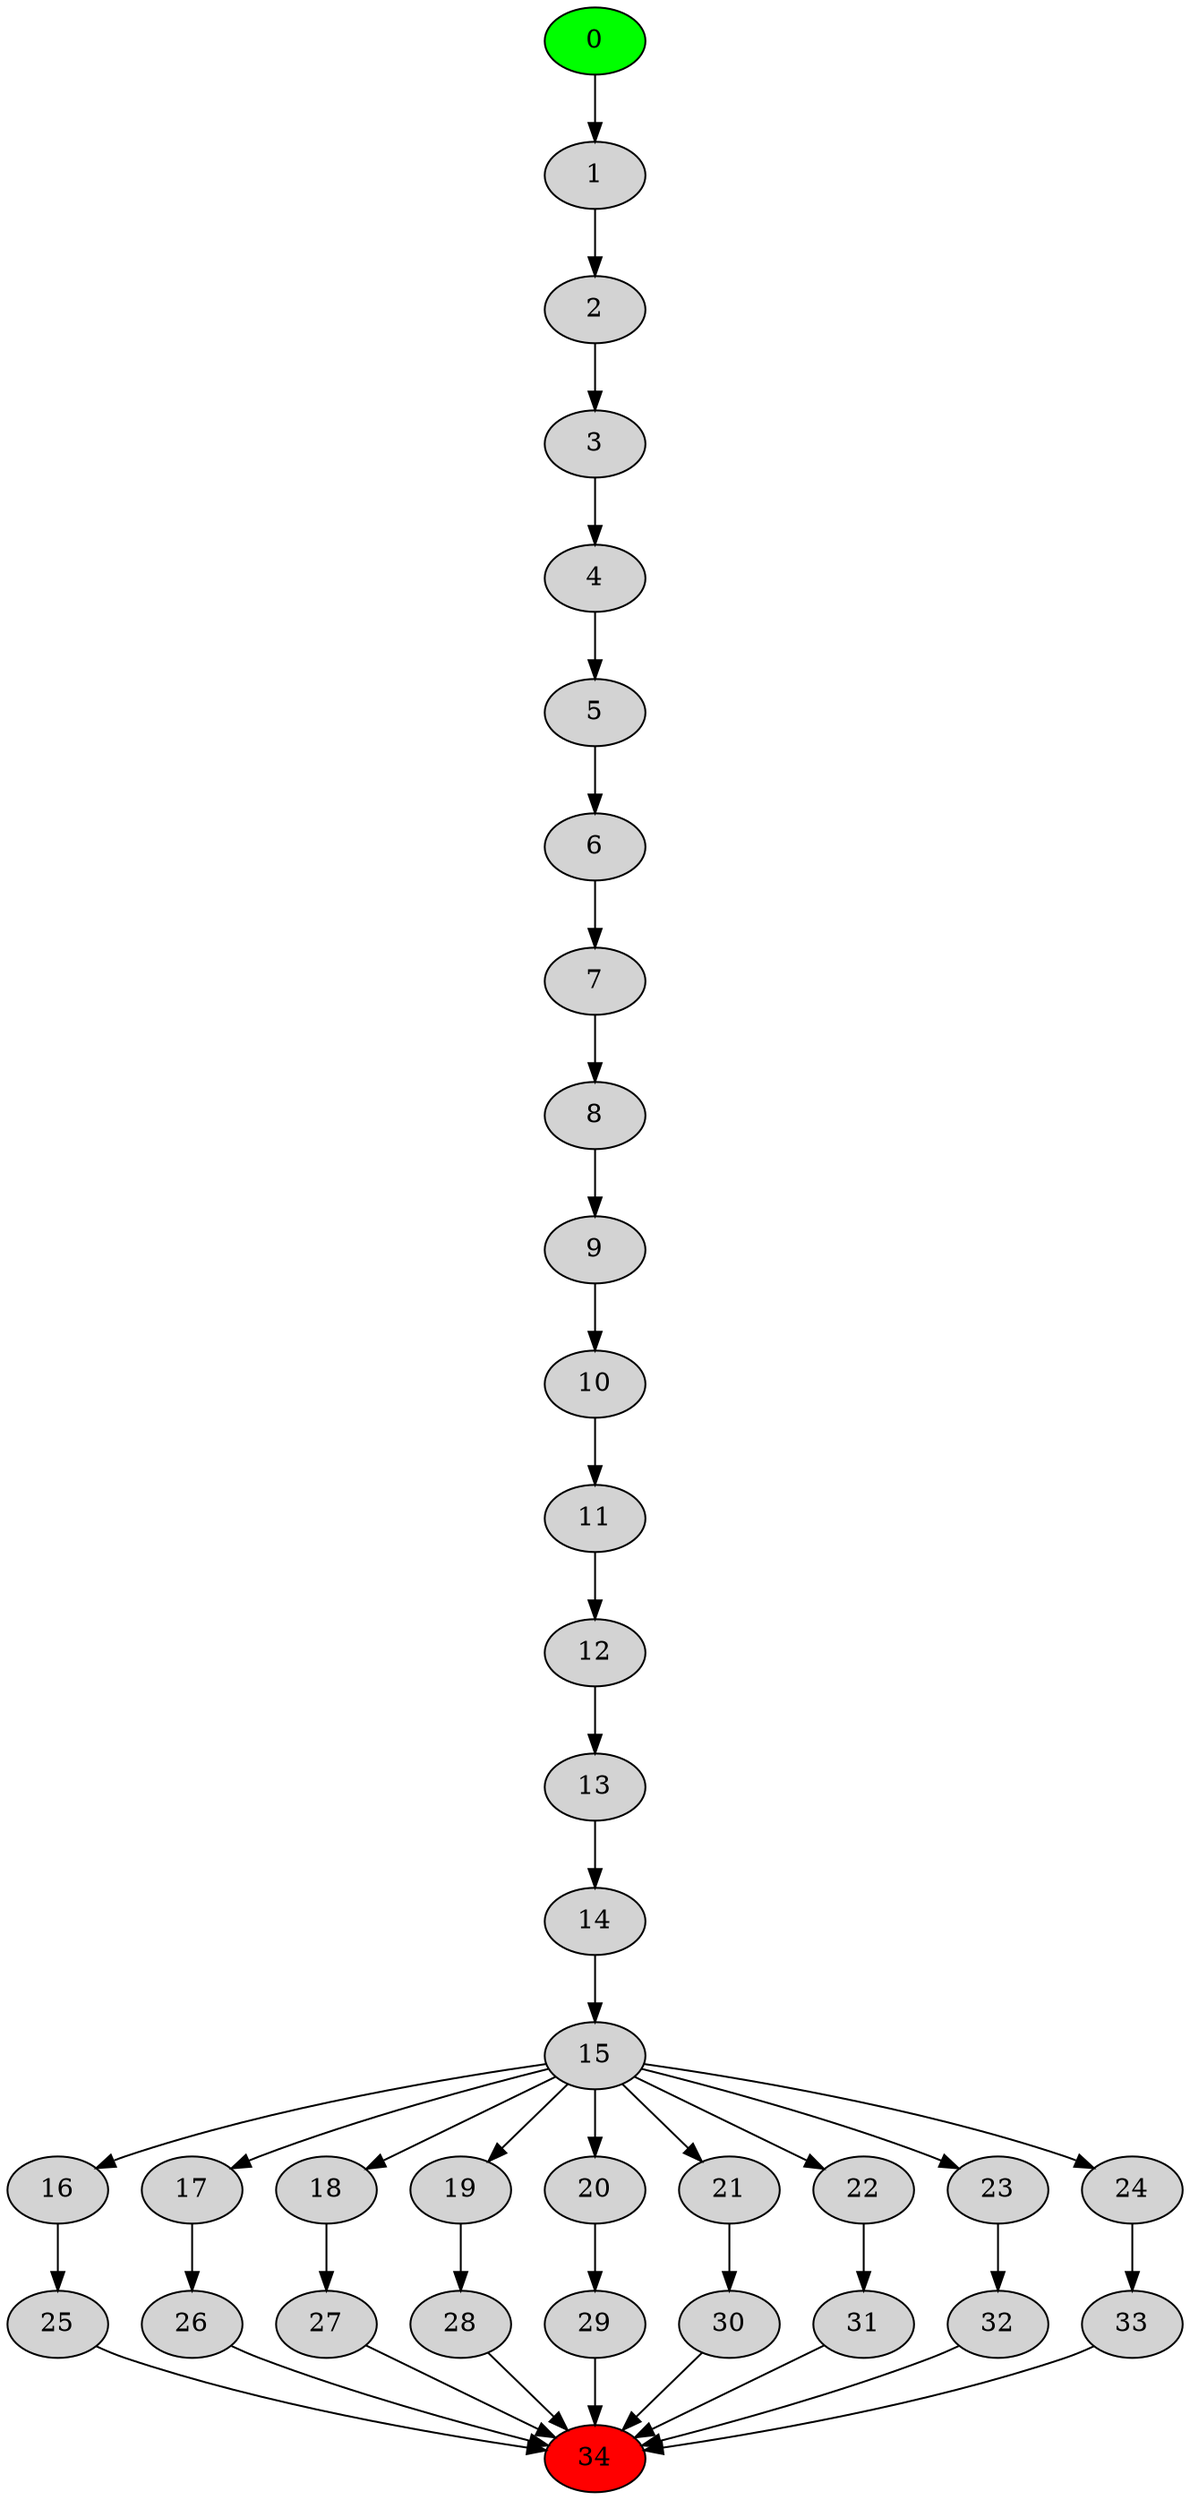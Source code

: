 digraph statespace {
node [style=filled]
0 [fillcolor=green]
0 -> 1
1 -> 2
2 -> 3
3 -> 4
4 -> 5
5 -> 6
6 -> 7
7 -> 8
8 -> 9
9 -> 10
10 -> 11
11 -> 12
12 -> 13
13 -> 14
14 -> 15
15 -> 16
15 -> 17
15 -> 18
15 -> 19
15 -> 20
15 -> 21
15 -> 22
15 -> 23
15 -> 24
16 -> 25
17 -> 26
18 -> 27
19 -> 28
20 -> 29
21 -> 30
22 -> 31
23 -> 32
24 -> 33
25 -> 34
34 [fillcolor=red]
26 -> 34
34 [fillcolor=red]
27 -> 34
34 [fillcolor=red]
28 -> 34
34 [fillcolor=red]
29 -> 34
34 [fillcolor=red]
30 -> 34
34 [fillcolor=red]
31 -> 34
34 [fillcolor=red]
32 -> 34
34 [fillcolor=red]
33 -> 34
34 [fillcolor=red]
}
